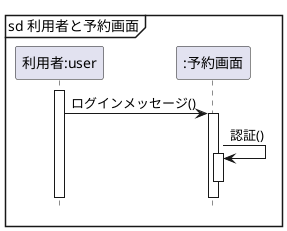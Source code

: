 @startuml
hide footbox
participant "利用者:user" as a
participant ":予約画面" as b
mainframe sd 利用者と予約画面
activate a
a -> b :ログインメッセージ()
activate b
b -> b :認証()
activate b
deactivate b
@enduml